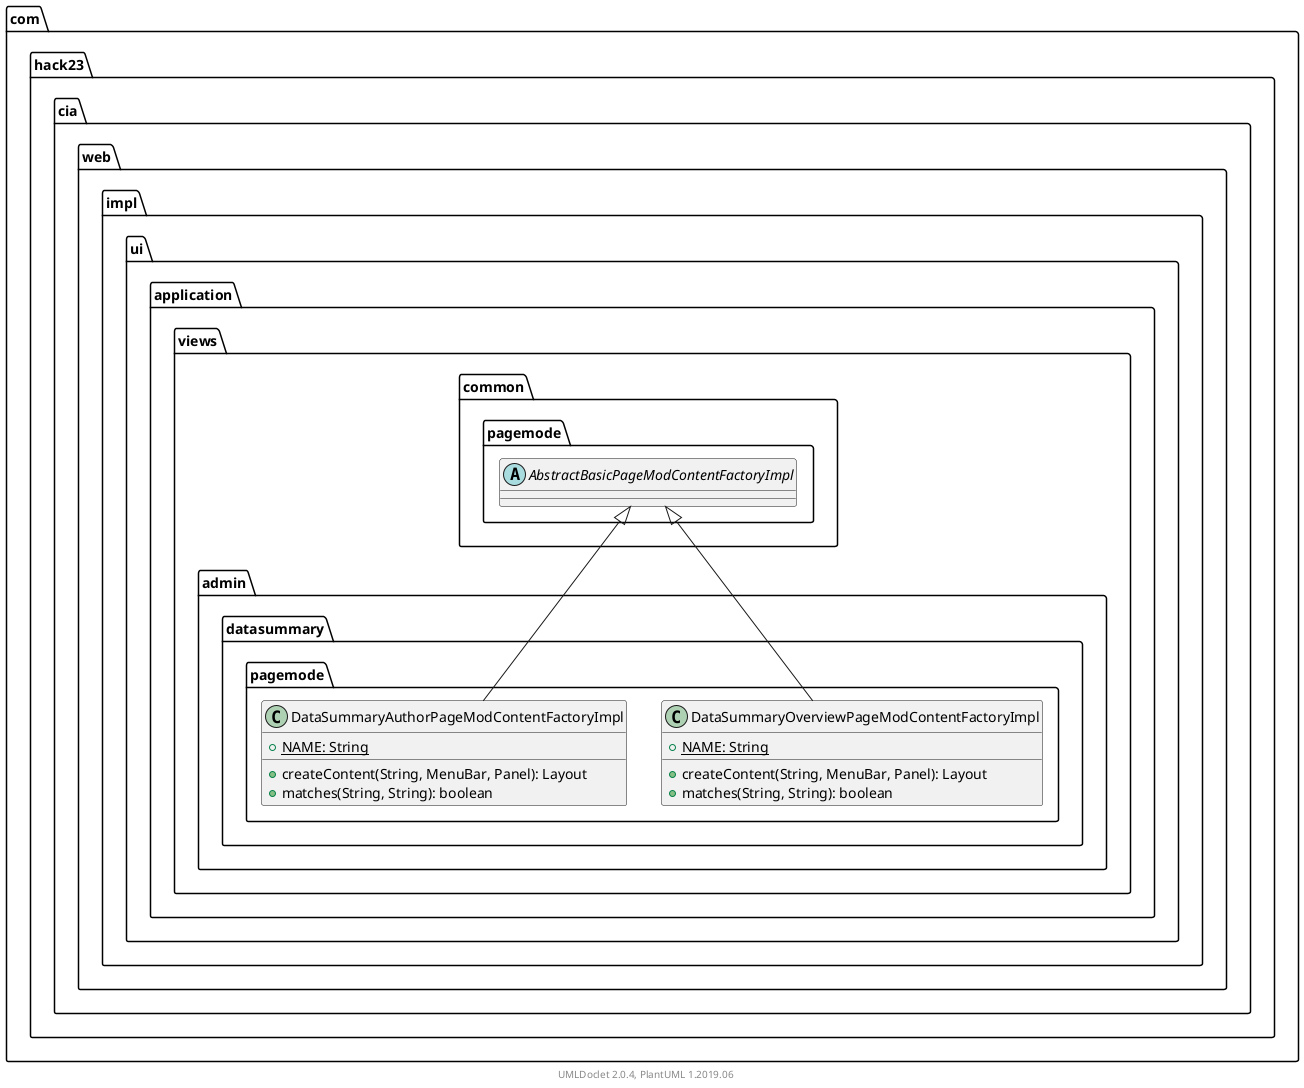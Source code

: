 @startuml
    namespace com.hack23.cia.web.impl.ui.application.views.admin.datasummary.pagemode {

        class DataSummaryOverviewPageModContentFactoryImpl [[DataSummaryOverviewPageModContentFactoryImpl.html]] {
            {static} +NAME: String
            +createContent(String, MenuBar, Panel): Layout
            +matches(String, String): boolean
        }

        class DataSummaryAuthorPageModContentFactoryImpl [[DataSummaryAuthorPageModContentFactoryImpl.html]] {
            {static} +NAME: String
            +createContent(String, MenuBar, Panel): Layout
            +matches(String, String): boolean
        }

        com.hack23.cia.web.impl.ui.application.views.common.pagemode.AbstractBasicPageModContentFactoryImpl <|-- DataSummaryOverviewPageModContentFactoryImpl
        com.hack23.cia.web.impl.ui.application.views.common.pagemode.AbstractBasicPageModContentFactoryImpl <|-- DataSummaryAuthorPageModContentFactoryImpl
    }

    namespace com.hack23.cia.web.impl.ui.application.views.common.pagemode {
        abstract class AbstractBasicPageModContentFactoryImpl [[../../../common/pagemode/AbstractBasicPageModContentFactoryImpl.html]]
    }

    center footer UMLDoclet 2.0.4, PlantUML 1.2019.06
@enduml
